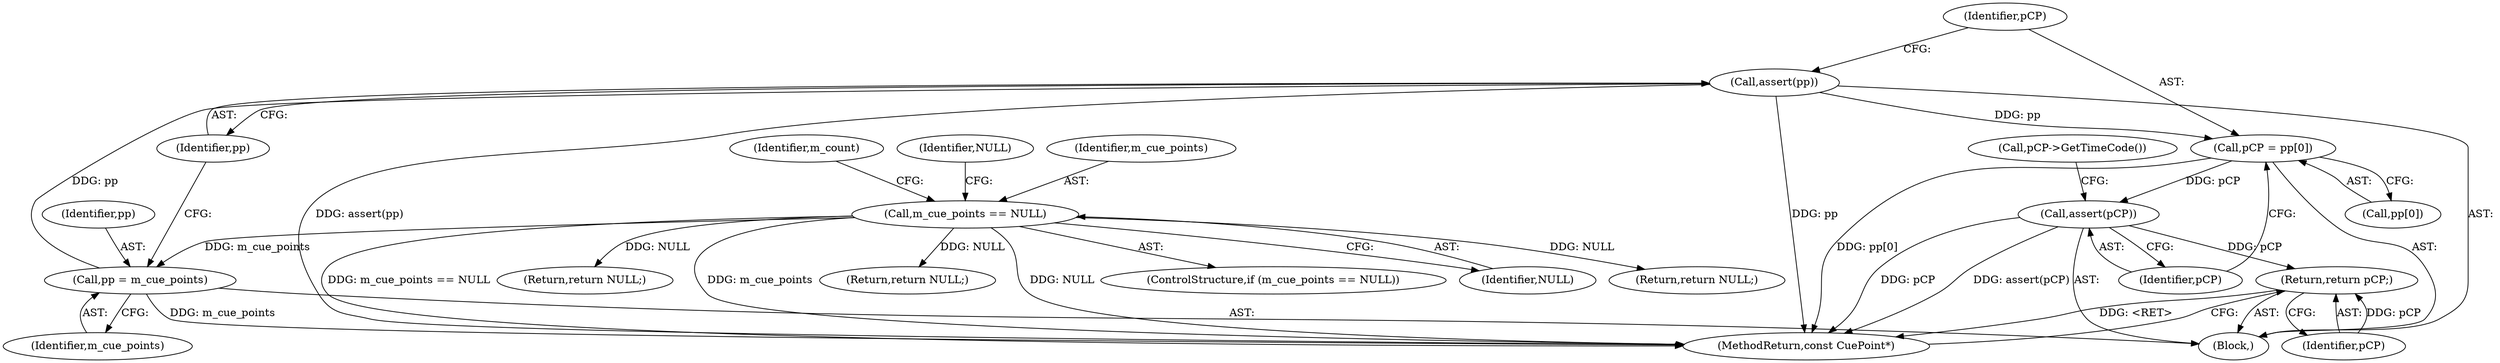 digraph "1_Android_cc274e2abe8b2a6698a5c47d8aa4bb45f1f9538d_16@API" {
"1000132" [label="(Call,assert(pp))"];
"1000129" [label="(Call,pp = m_cue_points)"];
"1000105" [label="(Call,m_cue_points == NULL)"];
"1000134" [label="(Call,pCP = pp[0])"];
"1000139" [label="(Call,assert(pCP))"];
"1000145" [label="(Return,return pCP;)"];
"1000135" [label="(Identifier,pCP)"];
"1000112" [label="(Identifier,m_count)"];
"1000109" [label="(Identifier,NULL)"];
"1000139" [label="(Call,assert(pCP))"];
"1000108" [label="(Return,return NULL;)"];
"1000140" [label="(Identifier,pCP)"];
"1000145" [label="(Return,return pCP;)"];
"1000131" [label="(Identifier,m_cue_points)"];
"1000104" [label="(ControlStructure,if (m_cue_points == NULL))"];
"1000143" [label="(Call,pCP->GetTimeCode())"];
"1000107" [label="(Identifier,NULL)"];
"1000127" [label="(Return,return NULL;)"];
"1000132" [label="(Call,assert(pp))"];
"1000146" [label="(Identifier,pCP)"];
"1000114" [label="(Return,return NULL;)"];
"1000106" [label="(Identifier,m_cue_points)"];
"1000105" [label="(Call,m_cue_points == NULL)"];
"1000133" [label="(Identifier,pp)"];
"1000103" [label="(Block,)"];
"1000130" [label="(Identifier,pp)"];
"1000147" [label="(MethodReturn,const CuePoint*)"];
"1000129" [label="(Call,pp = m_cue_points)"];
"1000136" [label="(Call,pp[0])"];
"1000134" [label="(Call,pCP = pp[0])"];
"1000132" -> "1000103"  [label="AST: "];
"1000132" -> "1000133"  [label="CFG: "];
"1000133" -> "1000132"  [label="AST: "];
"1000135" -> "1000132"  [label="CFG: "];
"1000132" -> "1000147"  [label="DDG: assert(pp)"];
"1000132" -> "1000147"  [label="DDG: pp"];
"1000129" -> "1000132"  [label="DDG: pp"];
"1000132" -> "1000134"  [label="DDG: pp"];
"1000129" -> "1000103"  [label="AST: "];
"1000129" -> "1000131"  [label="CFG: "];
"1000130" -> "1000129"  [label="AST: "];
"1000131" -> "1000129"  [label="AST: "];
"1000133" -> "1000129"  [label="CFG: "];
"1000129" -> "1000147"  [label="DDG: m_cue_points"];
"1000105" -> "1000129"  [label="DDG: m_cue_points"];
"1000105" -> "1000104"  [label="AST: "];
"1000105" -> "1000107"  [label="CFG: "];
"1000106" -> "1000105"  [label="AST: "];
"1000107" -> "1000105"  [label="AST: "];
"1000109" -> "1000105"  [label="CFG: "];
"1000112" -> "1000105"  [label="CFG: "];
"1000105" -> "1000147"  [label="DDG: NULL"];
"1000105" -> "1000147"  [label="DDG: m_cue_points == NULL"];
"1000105" -> "1000147"  [label="DDG: m_cue_points"];
"1000105" -> "1000108"  [label="DDG: NULL"];
"1000105" -> "1000114"  [label="DDG: NULL"];
"1000105" -> "1000127"  [label="DDG: NULL"];
"1000134" -> "1000103"  [label="AST: "];
"1000134" -> "1000136"  [label="CFG: "];
"1000135" -> "1000134"  [label="AST: "];
"1000136" -> "1000134"  [label="AST: "];
"1000140" -> "1000134"  [label="CFG: "];
"1000134" -> "1000147"  [label="DDG: pp[0]"];
"1000134" -> "1000139"  [label="DDG: pCP"];
"1000139" -> "1000103"  [label="AST: "];
"1000139" -> "1000140"  [label="CFG: "];
"1000140" -> "1000139"  [label="AST: "];
"1000143" -> "1000139"  [label="CFG: "];
"1000139" -> "1000147"  [label="DDG: pCP"];
"1000139" -> "1000147"  [label="DDG: assert(pCP)"];
"1000139" -> "1000145"  [label="DDG: pCP"];
"1000145" -> "1000103"  [label="AST: "];
"1000145" -> "1000146"  [label="CFG: "];
"1000146" -> "1000145"  [label="AST: "];
"1000147" -> "1000145"  [label="CFG: "];
"1000145" -> "1000147"  [label="DDG: <RET>"];
"1000146" -> "1000145"  [label="DDG: pCP"];
}
